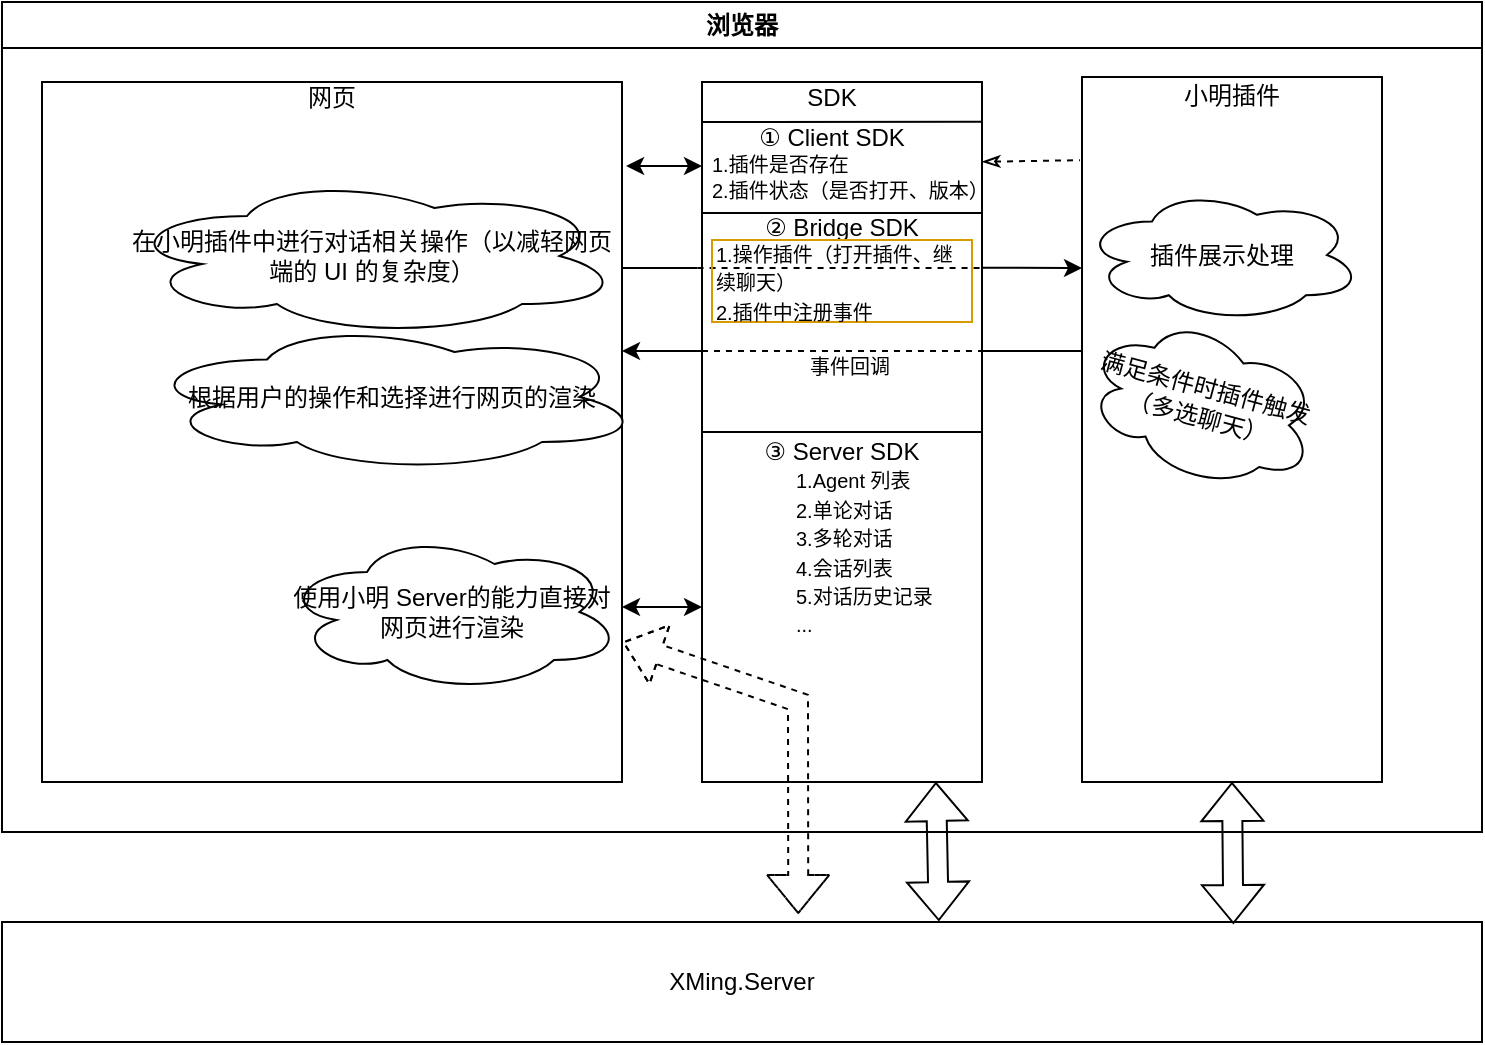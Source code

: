 <mxfile version="24.5.5" type="github">
  <diagram name="Page-1" id="03018318-947c-dd8e-b7a3-06fadd420f32">
    <mxGraphModel dx="1172" dy="513" grid="1" gridSize="10" guides="1" tooltips="1" connect="1" arrows="1" fold="1" page="1" pageScale="1" pageWidth="1100" pageHeight="850" background="none" math="0" shadow="0">
      <root>
        <mxCell id="0" />
        <mxCell id="1" parent="0" />
        <mxCell id="IA07FoAzd7XtIn1neWYw-2" value="浏览器" style="swimlane;whiteSpace=wrap;html=1;" parent="1" vertex="1">
          <mxGeometry x="100" y="80" width="740" height="415" as="geometry" />
        </mxCell>
        <mxCell id="IA07FoAzd7XtIn1neWYw-4" value="" style="rounded=0;whiteSpace=wrap;html=1;" parent="IA07FoAzd7XtIn1neWYw-2" vertex="1">
          <mxGeometry x="20" y="40" width="290" height="350" as="geometry" />
        </mxCell>
        <mxCell id="IA07FoAzd7XtIn1neWYw-5" value="" style="rounded=0;whiteSpace=wrap;html=1;fillColor=none;" parent="IA07FoAzd7XtIn1neWYw-2" vertex="1">
          <mxGeometry x="350" y="40" width="140" height="350" as="geometry" />
        </mxCell>
        <mxCell id="IA07FoAzd7XtIn1neWYw-6" value="" style="rounded=0;whiteSpace=wrap;html=1;" parent="IA07FoAzd7XtIn1neWYw-2" vertex="1">
          <mxGeometry x="540" y="37.5" width="150" height="352.5" as="geometry" />
        </mxCell>
        <mxCell id="IA07FoAzd7XtIn1neWYw-7" value="网页" style="text;html=1;align=center;verticalAlign=middle;whiteSpace=wrap;rounded=0;" parent="IA07FoAzd7XtIn1neWYw-2" vertex="1">
          <mxGeometry x="135" y="33" width="60" height="30" as="geometry" />
        </mxCell>
        <mxCell id="IA07FoAzd7XtIn1neWYw-8" value="SDK" style="text;html=1;align=center;verticalAlign=middle;whiteSpace=wrap;rounded=0;" parent="IA07FoAzd7XtIn1neWYw-2" vertex="1">
          <mxGeometry x="385" y="33" width="60" height="30" as="geometry" />
        </mxCell>
        <mxCell id="IA07FoAzd7XtIn1neWYw-9" value="小明插件" style="text;html=1;align=center;verticalAlign=middle;whiteSpace=wrap;rounded=0;" parent="IA07FoAzd7XtIn1neWYw-2" vertex="1">
          <mxGeometry x="585" y="32" width="60" height="30" as="geometry" />
        </mxCell>
        <mxCell id="IA07FoAzd7XtIn1neWYw-13" value="" style="endArrow=none;html=1;rounded=0;" parent="IA07FoAzd7XtIn1neWYw-2" target="IA07FoAzd7XtIn1neWYw-5" edge="1">
          <mxGeometry width="50" height="50" relative="1" as="geometry">
            <mxPoint x="350" y="330" as="sourcePoint" />
            <mxPoint x="400" y="280" as="targetPoint" />
          </mxGeometry>
        </mxCell>
        <mxCell id="IA07FoAzd7XtIn1neWYw-17" value="" style="endArrow=none;html=1;rounded=0;exitX=0;exitY=0.5;exitDx=0;exitDy=0;entryX=1;entryY=0.5;entryDx=0;entryDy=0;" parent="IA07FoAzd7XtIn1neWYw-2" source="IA07FoAzd7XtIn1neWYw-5" target="IA07FoAzd7XtIn1neWYw-5" edge="1">
          <mxGeometry width="50" height="50" relative="1" as="geometry">
            <mxPoint x="390" y="290" as="sourcePoint" />
            <mxPoint x="440" y="240" as="targetPoint" />
          </mxGeometry>
        </mxCell>
        <mxCell id="IA07FoAzd7XtIn1neWYw-18" value="" style="endArrow=none;html=1;rounded=0;exitX=0;exitY=0.25;exitDx=0;exitDy=0;entryX=1;entryY=0.25;entryDx=0;entryDy=0;" parent="IA07FoAzd7XtIn1neWYw-2" edge="1">
          <mxGeometry width="50" height="50" relative="1" as="geometry">
            <mxPoint x="350" y="105.5" as="sourcePoint" />
            <mxPoint x="490" y="105.5" as="targetPoint" />
          </mxGeometry>
        </mxCell>
        <mxCell id="IA07FoAzd7XtIn1neWYw-21" value="③ Server SDK" style="text;html=1;align=center;verticalAlign=middle;whiteSpace=wrap;rounded=0;" parent="IA07FoAzd7XtIn1neWYw-2" vertex="1">
          <mxGeometry x="365" y="210" width="110" height="30" as="geometry" />
        </mxCell>
        <mxCell id="IA07FoAzd7XtIn1neWYw-22" value="① Client SDK" style="text;html=1;align=center;verticalAlign=middle;whiteSpace=wrap;rounded=0;" parent="IA07FoAzd7XtIn1neWYw-2" vertex="1">
          <mxGeometry x="376.25" y="53" width="77.5" height="30" as="geometry" />
        </mxCell>
        <mxCell id="IA07FoAzd7XtIn1neWYw-23" value="② Bridge SDK" style="text;html=1;align=center;verticalAlign=middle;whiteSpace=wrap;rounded=0;" parent="IA07FoAzd7XtIn1neWYw-2" vertex="1">
          <mxGeometry x="365" y="98" width="110" height="30" as="geometry" />
        </mxCell>
        <mxCell id="IA07FoAzd7XtIn1neWYw-24" value="" style="endArrow=none;html=1;rounded=0;entryX=0.993;entryY=0.063;entryDx=0;entryDy=0;entryPerimeter=0;" parent="IA07FoAzd7XtIn1neWYw-2" edge="1">
          <mxGeometry width="50" height="50" relative="1" as="geometry">
            <mxPoint x="350" y="60" as="sourcePoint" />
            <mxPoint x="490" y="59.9" as="targetPoint" />
          </mxGeometry>
        </mxCell>
        <mxCell id="889P60M4afETW43CCBk1-1" value="" style="endArrow=classic;startArrow=classic;html=1;rounded=0;entryX=0;entryY=0.75;entryDx=0;entryDy=0;exitX=1;exitY=0.75;exitDx=0;exitDy=0;" edge="1" parent="IA07FoAzd7XtIn1neWYw-2" source="IA07FoAzd7XtIn1neWYw-4" target="IA07FoAzd7XtIn1neWYw-5">
          <mxGeometry width="50" height="50" relative="1" as="geometry">
            <mxPoint x="290" y="330" as="sourcePoint" />
            <mxPoint x="340" y="280" as="targetPoint" />
          </mxGeometry>
        </mxCell>
        <mxCell id="889P60M4afETW43CCBk1-5" value="" style="endArrow=classic;startArrow=classic;html=1;rounded=0;exitX=1.007;exitY=0.12;exitDx=0;exitDy=0;exitPerimeter=0;entryX=0;entryY=0.12;entryDx=0;entryDy=0;entryPerimeter=0;" edge="1" parent="IA07FoAzd7XtIn1neWYw-2" source="IA07FoAzd7XtIn1neWYw-4" target="IA07FoAzd7XtIn1neWYw-5">
          <mxGeometry width="50" height="50" relative="1" as="geometry">
            <mxPoint x="320" y="90" as="sourcePoint" />
            <mxPoint x="370" y="40" as="targetPoint" />
          </mxGeometry>
        </mxCell>
        <mxCell id="889P60M4afETW43CCBk1-12" value="" style="group" vertex="1" connectable="0" parent="IA07FoAzd7XtIn1neWYw-2">
          <mxGeometry x="310" y="174.5" width="230" as="geometry" />
        </mxCell>
        <mxCell id="889P60M4afETW43CCBk1-9" value="" style="endArrow=none;html=1;rounded=0;startArrow=classic;startFill=1;" edge="1" parent="889P60M4afETW43CCBk1-12">
          <mxGeometry width="50" height="50" relative="1" as="geometry">
            <mxPoint as="sourcePoint" />
            <mxPoint x="40" as="targetPoint" />
          </mxGeometry>
        </mxCell>
        <mxCell id="889P60M4afETW43CCBk1-10" value="" style="endArrow=none;dashed=1;html=1;rounded=0;entryX=1.003;entryY=0.314;entryDx=0;entryDy=0;entryPerimeter=0;" edge="1" parent="889P60M4afETW43CCBk1-12">
          <mxGeometry width="50" height="50" relative="1" as="geometry">
            <mxPoint x="40" as="sourcePoint" />
            <mxPoint x="180" as="targetPoint" />
          </mxGeometry>
        </mxCell>
        <mxCell id="889P60M4afETW43CCBk1-11" value="" style="endArrow=none;html=1;rounded=0;entryX=-0.002;entryY=0.319;entryDx=0;entryDy=0;entryPerimeter=0;endFill=0;" edge="1" parent="889P60M4afETW43CCBk1-12">
          <mxGeometry width="50" height="50" relative="1" as="geometry">
            <mxPoint x="180" as="sourcePoint" />
            <mxPoint x="230" as="targetPoint" />
          </mxGeometry>
        </mxCell>
        <mxCell id="889P60M4afETW43CCBk1-14" value="" style="group" vertex="1" connectable="0" parent="IA07FoAzd7XtIn1neWYw-2">
          <mxGeometry x="310" y="143" width="179.444" as="geometry" />
        </mxCell>
        <mxCell id="889P60M4afETW43CCBk1-15" value="" style="group" vertex="1" connectable="0" parent="889P60M4afETW43CCBk1-14">
          <mxGeometry y="-10.1" width="230" height="0.1" as="geometry" />
        </mxCell>
        <mxCell id="889P60M4afETW43CCBk1-8" value="" style="endArrow=classic;html=1;rounded=0;exitX=0.998;exitY=0.294;exitDx=0;exitDy=0;exitPerimeter=0;" edge="1" parent="889P60M4afETW43CCBk1-15">
          <mxGeometry width="50" height="50" relative="1" as="geometry">
            <mxPoint x="179.72" as="sourcePoint" />
            <mxPoint x="230" y="0.1" as="targetPoint" />
          </mxGeometry>
        </mxCell>
        <mxCell id="889P60M4afETW43CCBk1-3" value="" style="endArrow=none;html=1;rounded=0;" edge="1" parent="889P60M4afETW43CCBk1-15">
          <mxGeometry width="50" height="50" relative="1" as="geometry">
            <mxPoint y="0.1" as="sourcePoint" />
            <mxPoint x="37.778" y="0.1" as="targetPoint" />
          </mxGeometry>
        </mxCell>
        <mxCell id="889P60M4afETW43CCBk1-7" value="" style="endArrow=none;dashed=1;html=1;rounded=0;" edge="1" parent="889P60M4afETW43CCBk1-15">
          <mxGeometry width="50" height="50" relative="1" as="geometry">
            <mxPoint x="37.778" y="0.1" as="sourcePoint" />
            <mxPoint x="179.444" y="0.1" as="targetPoint" />
          </mxGeometry>
        </mxCell>
        <mxCell id="889P60M4afETW43CCBk1-16" value="" style="endArrow=none;dashed=1;html=1;rounded=0;exitX=1.001;exitY=0.114;exitDx=0;exitDy=0;exitPerimeter=0;entryX=-0.007;entryY=0.118;entryDx=0;entryDy=0;entryPerimeter=0;startArrow=classicThin;startFill=0;" edge="1" parent="IA07FoAzd7XtIn1neWYw-2" source="IA07FoAzd7XtIn1neWYw-5" target="IA07FoAzd7XtIn1neWYw-6">
          <mxGeometry width="50" height="50" relative="1" as="geometry">
            <mxPoint x="490" y="90" as="sourcePoint" />
            <mxPoint x="540" y="40" as="targetPoint" />
          </mxGeometry>
        </mxCell>
        <mxCell id="889P60M4afETW43CCBk1-17" value="&lt;font style=&quot;font-size: 10px;&quot;&gt;1.插件是否存在&lt;br&gt;&lt;div style=&quot;&quot;&gt;&lt;span style=&quot;background-color: initial;&quot;&gt;2.插件状态（是否打开、版本）&lt;/span&gt;&lt;/div&gt;&lt;/font&gt;" style="text;html=1;align=left;verticalAlign=middle;whiteSpace=wrap;rounded=0;" vertex="1" parent="IA07FoAzd7XtIn1neWYw-2">
          <mxGeometry x="353" y="72" width="140" height="30" as="geometry" />
        </mxCell>
        <mxCell id="889P60M4afETW43CCBk1-18" value="&lt;font style=&quot;font-size: 10px;&quot;&gt;1.操作插件（打开插件、继续聊天）&lt;br&gt;2.插件中注册事件&lt;/font&gt;" style="text;html=1;align=left;verticalAlign=middle;whiteSpace=wrap;rounded=0;fillColor=none;strokeColor=#d79b00;" vertex="1" parent="IA07FoAzd7XtIn1neWYw-2">
          <mxGeometry x="355" y="119" width="130" height="41" as="geometry" />
        </mxCell>
        <mxCell id="889P60M4afETW43CCBk1-20" value="&lt;font style=&quot;font-size: 10px;&quot;&gt;事件回调&lt;/font&gt;" style="text;html=1;align=left;verticalAlign=middle;whiteSpace=wrap;rounded=0;" vertex="1" parent="IA07FoAzd7XtIn1neWYw-2">
          <mxGeometry x="402" y="166.5" width="115" height="30" as="geometry" />
        </mxCell>
        <mxCell id="889P60M4afETW43CCBk1-21" value="插件展示处理" style="ellipse;shape=cloud;whiteSpace=wrap;html=1;" vertex="1" parent="IA07FoAzd7XtIn1neWYw-2">
          <mxGeometry x="540" y="93" width="140" height="67" as="geometry" />
        </mxCell>
        <mxCell id="889P60M4afETW43CCBk1-22" value="满足条件时插件触发&lt;br&gt;（多选聊天）" style="ellipse;shape=cloud;whiteSpace=wrap;html=1;rotation=15;" vertex="1" parent="IA07FoAzd7XtIn1neWYw-2">
          <mxGeometry x="540" y="160" width="120" height="80" as="geometry" />
        </mxCell>
        <mxCell id="889P60M4afETW43CCBk1-23" value="&lt;font style=&quot;font-size: 10px;&quot;&gt;1.Agent 列表&lt;br&gt;2.单论对话&lt;br&gt;3.多轮对话&lt;br&gt;4.会话列表&lt;br&gt;5.对话历史记录&lt;br&gt;...&lt;/font&gt;" style="text;html=1;align=left;verticalAlign=middle;whiteSpace=wrap;rounded=0;" vertex="1" parent="IA07FoAzd7XtIn1neWYw-2">
          <mxGeometry x="395" y="210" width="145" height="130" as="geometry" />
        </mxCell>
        <mxCell id="889P60M4afETW43CCBk1-25" value="" style="shape=flexArrow;endArrow=classic;startArrow=classic;html=1;rounded=0;entryX=0.538;entryY=-0.066;entryDx=0;entryDy=0;entryPerimeter=0;exitX=1.008;exitY=0.842;exitDx=0;exitDy=0;exitPerimeter=0;dashed=1;" edge="1" parent="IA07FoAzd7XtIn1neWYw-2" target="IA07FoAzd7XtIn1neWYw-10">
          <mxGeometry width="100" height="100" relative="1" as="geometry">
            <mxPoint x="310.3" y="320.0" as="sourcePoint" />
            <mxPoint x="385" y="452.3" as="targetPoint" />
            <Array as="points">
              <mxPoint x="398" y="350" />
            </Array>
          </mxGeometry>
        </mxCell>
        <mxCell id="IA07FoAzd7XtIn1neWYw-11" value="" style="shape=flexArrow;endArrow=classic;startArrow=classic;html=1;rounded=0;exitX=0.633;exitY=-0.008;exitDx=0;exitDy=0;exitPerimeter=0;entryX=0.5;entryY=1;entryDx=0;entryDy=0;" parent="IA07FoAzd7XtIn1neWYw-2" source="IA07FoAzd7XtIn1neWYw-10" edge="1">
          <mxGeometry width="100" height="100" relative="1" as="geometry">
            <mxPoint x="468.03" y="468.02" as="sourcePoint" />
            <mxPoint x="466.97" y="390" as="targetPoint" />
          </mxGeometry>
        </mxCell>
        <mxCell id="889P60M4afETW43CCBk1-26" value="使用小明 Server的能力直接对网页进行渲染" style="ellipse;shape=cloud;whiteSpace=wrap;html=1;" vertex="1" parent="IA07FoAzd7XtIn1neWYw-2">
          <mxGeometry x="140" y="265" width="170" height="80" as="geometry" />
        </mxCell>
        <mxCell id="889P60M4afETW43CCBk1-27" value="根据用户的操作和选择进行网页的渲染" style="ellipse;shape=cloud;whiteSpace=wrap;html=1;" vertex="1" parent="IA07FoAzd7XtIn1neWYw-2">
          <mxGeometry x="70" y="160" width="250" height="75" as="geometry" />
        </mxCell>
        <mxCell id="889P60M4afETW43CCBk1-28" value="在小明插件中进行对话相关操作（以减轻网页端的 UI 的复杂度）" style="ellipse;shape=cloud;whiteSpace=wrap;html=1;" vertex="1" parent="IA07FoAzd7XtIn1neWYw-2">
          <mxGeometry x="60" y="87" width="250" height="80" as="geometry" />
        </mxCell>
        <mxCell id="IA07FoAzd7XtIn1neWYw-10" value="XMing.Server" style="rounded=0;whiteSpace=wrap;html=1;" parent="1" vertex="1">
          <mxGeometry x="100" y="540" width="740" height="60" as="geometry" />
        </mxCell>
        <mxCell id="IA07FoAzd7XtIn1neWYw-12" value="" style="shape=flexArrow;endArrow=classic;startArrow=classic;html=1;rounded=0;entryX=0.5;entryY=1;entryDx=0;entryDy=0;exitX=0.832;exitY=0.017;exitDx=0;exitDy=0;exitPerimeter=0;" parent="1" source="IA07FoAzd7XtIn1neWYw-10" target="IA07FoAzd7XtIn1neWYw-6" edge="1">
          <mxGeometry width="100" height="100" relative="1" as="geometry">
            <mxPoint x="630" y="570" as="sourcePoint" />
            <mxPoint x="730" y="470" as="targetPoint" />
          </mxGeometry>
        </mxCell>
      </root>
    </mxGraphModel>
  </diagram>
</mxfile>

